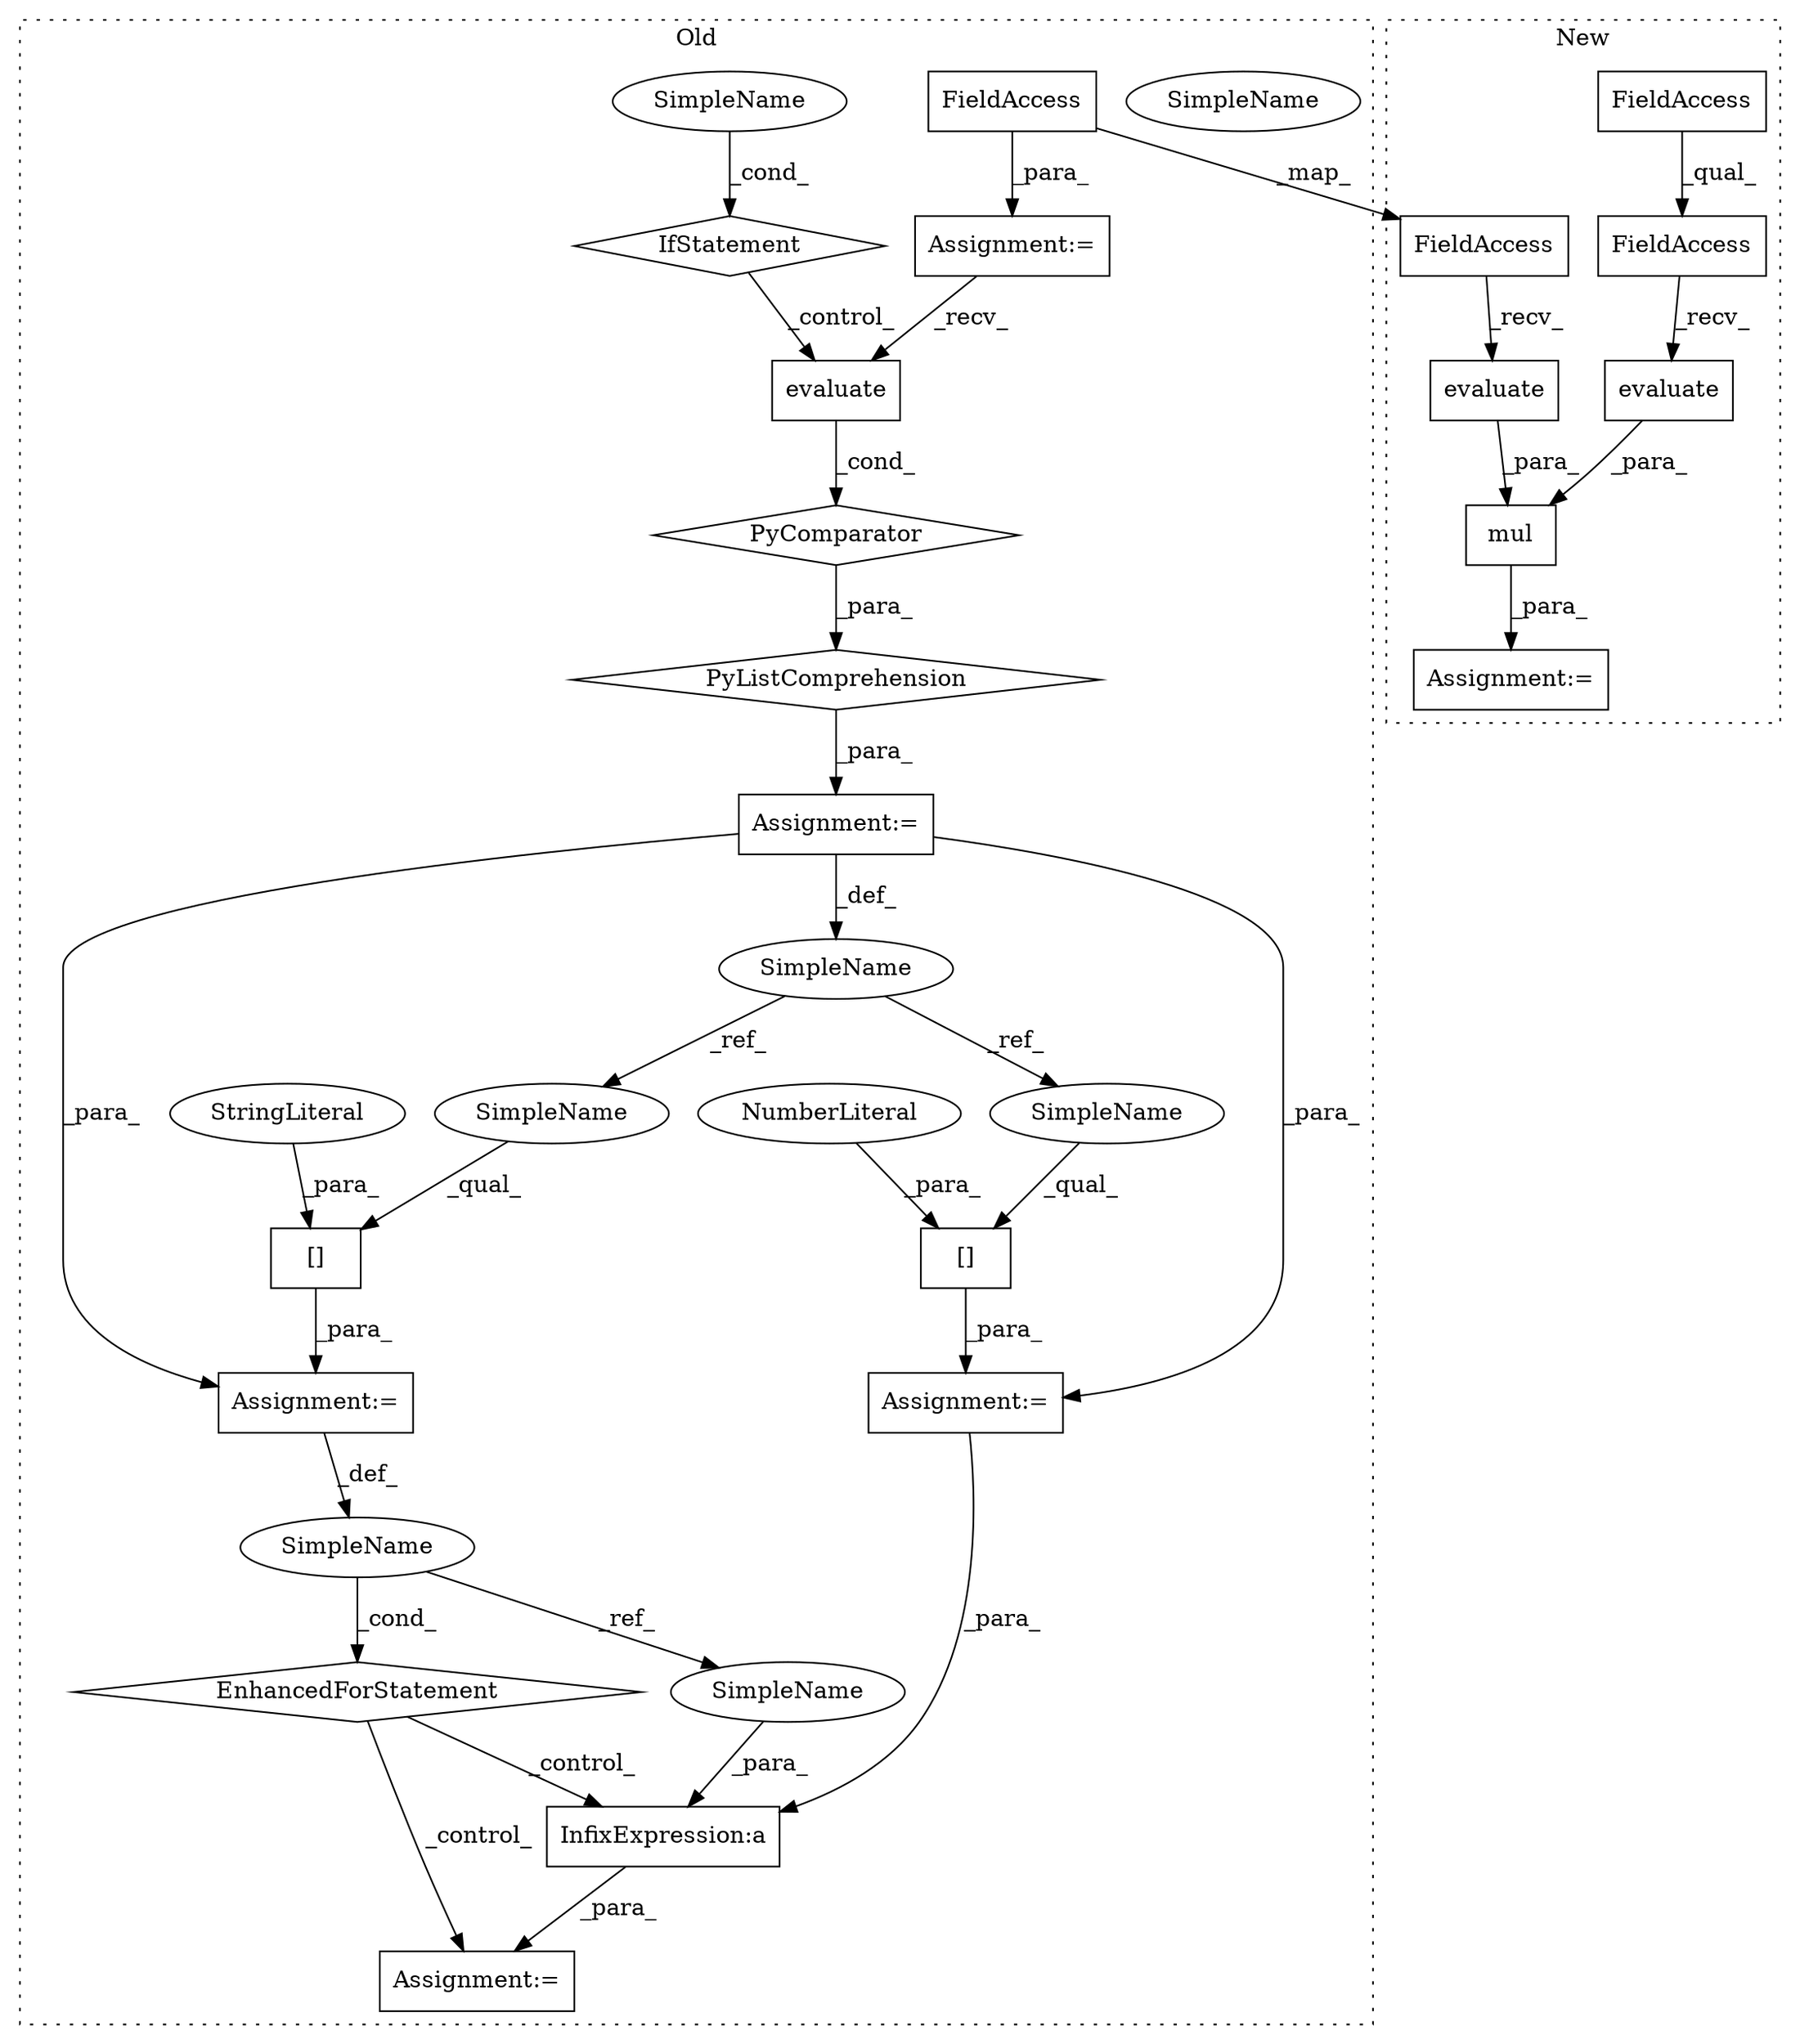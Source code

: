 digraph G {
subgraph cluster0 {
1 [label="[]" a="2" s="3667,3692" l="8,1" shape="box"];
3 [label="Assignment:=" a="7" s="3436" l="12" shape="box"];
5 [label="Assignment:=" a="7" s="3706" l="1" shape="box"];
6 [label="EnhancedForStatement" a="70" s="3601,3693" l="53,2" shape="diamond"];
7 [label="[]" a="2" s="3585,3594" l="8,1" shape="box"];
8 [label="SimpleName" a="42" s="3658" l="6" shape="ellipse"];
9 [label="StringLiteral" a="45" s="3675" l="17" shape="ellipse"];
10 [label="InfixExpression:a" a="27" s="3711" l="3" shape="box"];
11 [label="PyComparator" a="113" s="3519" l="54" shape="diamond"];
12 [label="NumberLiteral" a="34" s="3593" l="1" shape="ellipse"];
13 [label="SimpleName" a="42" s="3429" l="7" shape="ellipse"];
17 [label="PyListComprehension" a="109" s="3448" l="133" shape="diamond"];
18 [label="Assignment:=" a="7" s="3601,3693" l="53,2" shape="box"];
19 [label="evaluate" a="32" s="3451" l="10" shape="box"];
20 [label="IfStatement" a="25" s="3519" l="54" shape="diamond"];
21 [label="SimpleName" a="42" s="3568" l="5" shape="ellipse"];
23 [label="Assignment:=" a="7" s="3584" l="1" shape="box"];
24 [label="Assignment:=" a="7" s="3519" l="54" shape="box"];
25 [label="FieldAccess" a="22" s="3527" l="37" shape="box"];
27 [label="SimpleName" a="42" s="3714" l="6" shape="ellipse"];
28 [label="SimpleName" a="42" s="3585" l="7" shape="ellipse"];
29 [label="SimpleName" a="42" s="3667" l="7" shape="ellipse"];
30 [label="SimpleName" a="42" s="3568" l="5" shape="ellipse"];
label = "Old";
style="dotted";
}
subgraph cluster1 {
2 [label="mul" a="32" s="1795,1905" l="4,1" shape="box"];
4 [label="Assignment:=" a="7" s="1788" l="1" shape="box"];
14 [label="evaluate" a="32" s="1895" l="10" shape="box"];
15 [label="FieldAccess" a="22" s="1852" l="42" shape="box"];
16 [label="FieldAccess" a="22" s="1852" l="24" shape="box"];
22 [label="evaluate" a="32" s="1841" l="10" shape="box"];
26 [label="FieldAccess" a="22" s="1799" l="41" shape="box"];
label = "New";
style="dotted";
}
1 -> 18 [label="_para_"];
2 -> 4 [label="_para_"];
3 -> 13 [label="_def_"];
3 -> 23 [label="_para_"];
3 -> 18 [label="_para_"];
6 -> 10 [label="_control_"];
6 -> 5 [label="_control_"];
7 -> 23 [label="_para_"];
8 -> 27 [label="_ref_"];
8 -> 6 [label="_cond_"];
9 -> 1 [label="_para_"];
10 -> 5 [label="_para_"];
11 -> 17 [label="_para_"];
12 -> 7 [label="_para_"];
13 -> 28 [label="_ref_"];
13 -> 29 [label="_ref_"];
14 -> 2 [label="_para_"];
15 -> 14 [label="_recv_"];
16 -> 15 [label="_qual_"];
17 -> 3 [label="_para_"];
18 -> 8 [label="_def_"];
19 -> 11 [label="_cond_"];
20 -> 19 [label="_control_"];
22 -> 2 [label="_para_"];
23 -> 10 [label="_para_"];
24 -> 19 [label="_recv_"];
25 -> 26 [label="_map_"];
25 -> 24 [label="_para_"];
26 -> 22 [label="_recv_"];
27 -> 10 [label="_para_"];
28 -> 7 [label="_qual_"];
29 -> 1 [label="_qual_"];
30 -> 20 [label="_cond_"];
}